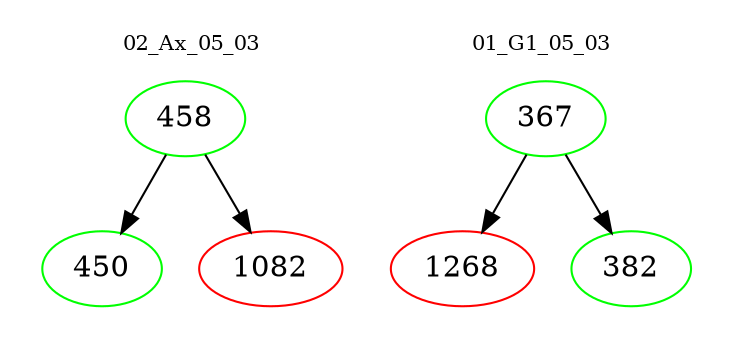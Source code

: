 digraph{
subgraph cluster_0 {
color = white
label = "02_Ax_05_03";
fontsize=10;
T0_458 [label="458", color="green"]
T0_458 -> T0_450 [color="black"]
T0_450 [label="450", color="green"]
T0_458 -> T0_1082 [color="black"]
T0_1082 [label="1082", color="red"]
}
subgraph cluster_1 {
color = white
label = "01_G1_05_03";
fontsize=10;
T1_367 [label="367", color="green"]
T1_367 -> T1_1268 [color="black"]
T1_1268 [label="1268", color="red"]
T1_367 -> T1_382 [color="black"]
T1_382 [label="382", color="green"]
}
}
